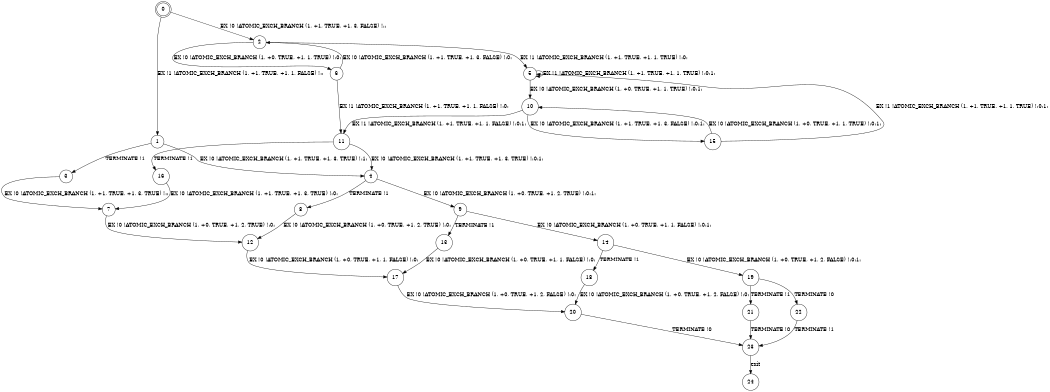 digraph BCG {
size = "7, 10.5";
center = TRUE;
node [shape = circle];
0 [peripheries = 2];
0 -> 1 [label = "EX !1 !ATOMIC_EXCH_BRANCH (1, +1, TRUE, +1, 1, FALSE) !::"];
0 -> 2 [label = "EX !0 !ATOMIC_EXCH_BRANCH (1, +1, TRUE, +1, 3, FALSE) !::"];
1 -> 3 [label = "TERMINATE !1"];
1 -> 4 [label = "EX !0 !ATOMIC_EXCH_BRANCH (1, +1, TRUE, +1, 3, TRUE) !:1:"];
2 -> 5 [label = "EX !1 !ATOMIC_EXCH_BRANCH (1, +1, TRUE, +1, 1, TRUE) !:0:"];
2 -> 6 [label = "EX !0 !ATOMIC_EXCH_BRANCH (1, +0, TRUE, +1, 1, TRUE) !:0:"];
3 -> 7 [label = "EX !0 !ATOMIC_EXCH_BRANCH (1, +1, TRUE, +1, 3, TRUE) !::"];
4 -> 8 [label = "TERMINATE !1"];
4 -> 9 [label = "EX !0 !ATOMIC_EXCH_BRANCH (1, +0, TRUE, +1, 2, TRUE) !:0:1:"];
5 -> 5 [label = "EX !1 !ATOMIC_EXCH_BRANCH (1, +1, TRUE, +1, 1, TRUE) !:0:1:"];
5 -> 10 [label = "EX !0 !ATOMIC_EXCH_BRANCH (1, +0, TRUE, +1, 1, TRUE) !:0:1:"];
6 -> 11 [label = "EX !1 !ATOMIC_EXCH_BRANCH (1, +1, TRUE, +1, 1, FALSE) !:0:"];
6 -> 2 [label = "EX !0 !ATOMIC_EXCH_BRANCH (1, +1, TRUE, +1, 3, FALSE) !:0:"];
7 -> 12 [label = "EX !0 !ATOMIC_EXCH_BRANCH (1, +0, TRUE, +1, 2, TRUE) !:0:"];
8 -> 12 [label = "EX !0 !ATOMIC_EXCH_BRANCH (1, +0, TRUE, +1, 2, TRUE) !:0:"];
9 -> 13 [label = "TERMINATE !1"];
9 -> 14 [label = "EX !0 !ATOMIC_EXCH_BRANCH (1, +0, TRUE, +1, 1, FALSE) !:0:1:"];
10 -> 11 [label = "EX !1 !ATOMIC_EXCH_BRANCH (1, +1, TRUE, +1, 1, FALSE) !:0:1:"];
10 -> 15 [label = "EX !0 !ATOMIC_EXCH_BRANCH (1, +1, TRUE, +1, 3, FALSE) !:0:1:"];
11 -> 16 [label = "TERMINATE !1"];
11 -> 4 [label = "EX !0 !ATOMIC_EXCH_BRANCH (1, +1, TRUE, +1, 3, TRUE) !:0:1:"];
12 -> 17 [label = "EX !0 !ATOMIC_EXCH_BRANCH (1, +0, TRUE, +1, 1, FALSE) !:0:"];
13 -> 17 [label = "EX !0 !ATOMIC_EXCH_BRANCH (1, +0, TRUE, +1, 1, FALSE) !:0:"];
14 -> 18 [label = "TERMINATE !1"];
14 -> 19 [label = "EX !0 !ATOMIC_EXCH_BRANCH (1, +0, TRUE, +1, 2, FALSE) !:0:1:"];
15 -> 5 [label = "EX !1 !ATOMIC_EXCH_BRANCH (1, +1, TRUE, +1, 1, TRUE) !:0:1:"];
15 -> 10 [label = "EX !0 !ATOMIC_EXCH_BRANCH (1, +0, TRUE, +1, 1, TRUE) !:0:1:"];
16 -> 7 [label = "EX !0 !ATOMIC_EXCH_BRANCH (1, +1, TRUE, +1, 3, TRUE) !:0:"];
17 -> 20 [label = "EX !0 !ATOMIC_EXCH_BRANCH (1, +0, TRUE, +1, 2, FALSE) !:0:"];
18 -> 20 [label = "EX !0 !ATOMIC_EXCH_BRANCH (1, +0, TRUE, +1, 2, FALSE) !:0:"];
19 -> 21 [label = "TERMINATE !1"];
19 -> 22 [label = "TERMINATE !0"];
20 -> 23 [label = "TERMINATE !0"];
21 -> 23 [label = "TERMINATE !0"];
22 -> 23 [label = "TERMINATE !1"];
23 -> 24 [label = "exit"];
}
